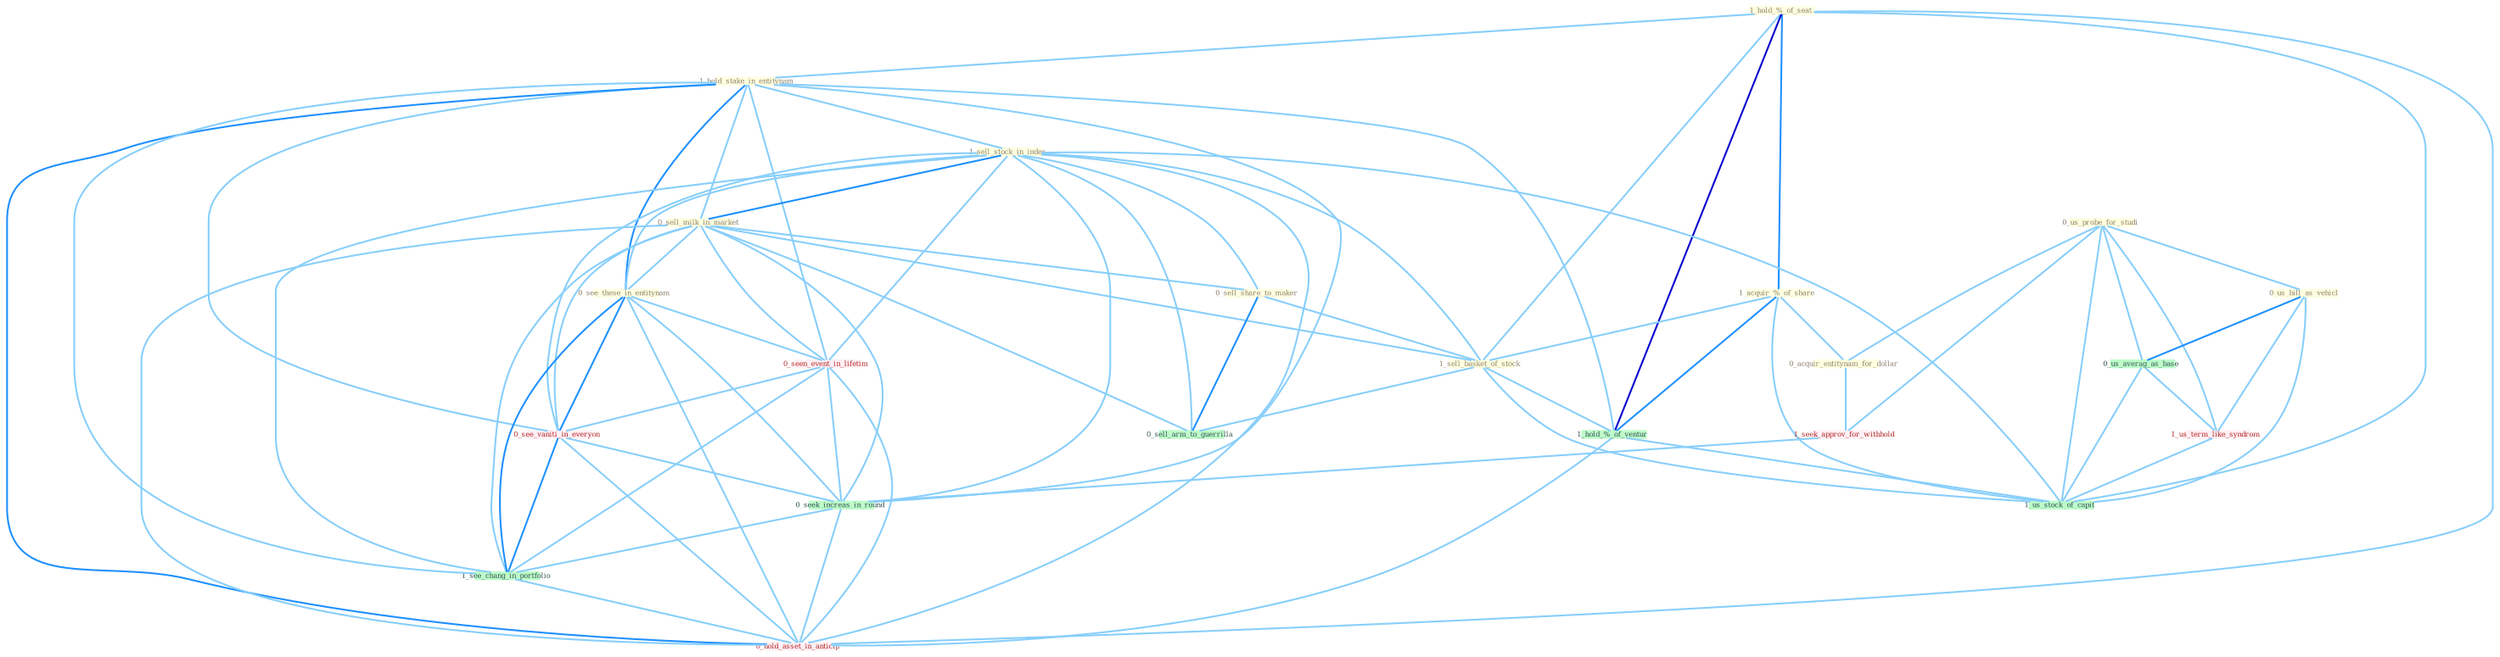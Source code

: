 Graph G{ 
    node
    [shape=polygon,style=filled,width=.5,height=.06,color="#BDFCC9",fixedsize=true,fontsize=4,
    fontcolor="#2f4f4f"];
    {node
    [color="#ffffe0", fontcolor="#8b7d6b"] "1_hold_%_of_seat " "1_acquir_%_of_share " "0_us_probe_for_studi " "0_us_bill_as_vehicl " "1_hold_stake_in_entitynam " "1_sell_stock_in_index " "0_sell_milk_in_market " "0_acquir_entitynam_for_dollar " "0_sell_share_to_maker " "0_see_these_in_entitynam " "1_sell_basket_of_stock "}
{node [color="#fff0f5", fontcolor="#b22222"] "0_seen_event_in_lifetim " "1_us_term_like_syndrom " "1_seek_approv_for_withhold " "0_see_vaniti_in_everyon " "0_hold_asset_in_anticip "}
edge [color="#B0E2FF"];

	"1_hold_%_of_seat " -- "1_acquir_%_of_share " [w="2", color="#1e90ff" , len=0.8];
	"1_hold_%_of_seat " -- "1_hold_stake_in_entitynam " [w="1", color="#87cefa" ];
	"1_hold_%_of_seat " -- "1_sell_basket_of_stock " [w="1", color="#87cefa" ];
	"1_hold_%_of_seat " -- "1_hold_%_of_ventur " [w="3", color="#0000cd" , len=0.6];
	"1_hold_%_of_seat " -- "1_us_stock_of_capit " [w="1", color="#87cefa" ];
	"1_hold_%_of_seat " -- "0_hold_asset_in_anticip " [w="1", color="#87cefa" ];
	"1_acquir_%_of_share " -- "0_acquir_entitynam_for_dollar " [w="1", color="#87cefa" ];
	"1_acquir_%_of_share " -- "1_sell_basket_of_stock " [w="1", color="#87cefa" ];
	"1_acquir_%_of_share " -- "1_hold_%_of_ventur " [w="2", color="#1e90ff" , len=0.8];
	"1_acquir_%_of_share " -- "1_us_stock_of_capit " [w="1", color="#87cefa" ];
	"0_us_probe_for_studi " -- "0_us_bill_as_vehicl " [w="1", color="#87cefa" ];
	"0_us_probe_for_studi " -- "0_acquir_entitynam_for_dollar " [w="1", color="#87cefa" ];
	"0_us_probe_for_studi " -- "0_us_averag_as_base " [w="1", color="#87cefa" ];
	"0_us_probe_for_studi " -- "1_us_term_like_syndrom " [w="1", color="#87cefa" ];
	"0_us_probe_for_studi " -- "1_seek_approv_for_withhold " [w="1", color="#87cefa" ];
	"0_us_probe_for_studi " -- "1_us_stock_of_capit " [w="1", color="#87cefa" ];
	"0_us_bill_as_vehicl " -- "0_us_averag_as_base " [w="2", color="#1e90ff" , len=0.8];
	"0_us_bill_as_vehicl " -- "1_us_term_like_syndrom " [w="1", color="#87cefa" ];
	"0_us_bill_as_vehicl " -- "1_us_stock_of_capit " [w="1", color="#87cefa" ];
	"1_hold_stake_in_entitynam " -- "1_sell_stock_in_index " [w="1", color="#87cefa" ];
	"1_hold_stake_in_entitynam " -- "0_sell_milk_in_market " [w="1", color="#87cefa" ];
	"1_hold_stake_in_entitynam " -- "0_see_these_in_entitynam " [w="2", color="#1e90ff" , len=0.8];
	"1_hold_stake_in_entitynam " -- "0_seen_event_in_lifetim " [w="1", color="#87cefa" ];
	"1_hold_stake_in_entitynam " -- "1_hold_%_of_ventur " [w="1", color="#87cefa" ];
	"1_hold_stake_in_entitynam " -- "0_see_vaniti_in_everyon " [w="1", color="#87cefa" ];
	"1_hold_stake_in_entitynam " -- "0_seek_increas_in_round " [w="1", color="#87cefa" ];
	"1_hold_stake_in_entitynam " -- "1_see_chang_in_portfolio " [w="1", color="#87cefa" ];
	"1_hold_stake_in_entitynam " -- "0_hold_asset_in_anticip " [w="2", color="#1e90ff" , len=0.8];
	"1_sell_stock_in_index " -- "0_sell_milk_in_market " [w="2", color="#1e90ff" , len=0.8];
	"1_sell_stock_in_index " -- "0_sell_share_to_maker " [w="1", color="#87cefa" ];
	"1_sell_stock_in_index " -- "0_see_these_in_entitynam " [w="1", color="#87cefa" ];
	"1_sell_stock_in_index " -- "1_sell_basket_of_stock " [w="1", color="#87cefa" ];
	"1_sell_stock_in_index " -- "0_seen_event_in_lifetim " [w="1", color="#87cefa" ];
	"1_sell_stock_in_index " -- "0_see_vaniti_in_everyon " [w="1", color="#87cefa" ];
	"1_sell_stock_in_index " -- "0_sell_arm_to_guerrilla " [w="1", color="#87cefa" ];
	"1_sell_stock_in_index " -- "0_seek_increas_in_round " [w="1", color="#87cefa" ];
	"1_sell_stock_in_index " -- "1_us_stock_of_capit " [w="1", color="#87cefa" ];
	"1_sell_stock_in_index " -- "1_see_chang_in_portfolio " [w="1", color="#87cefa" ];
	"1_sell_stock_in_index " -- "0_hold_asset_in_anticip " [w="1", color="#87cefa" ];
	"0_sell_milk_in_market " -- "0_sell_share_to_maker " [w="1", color="#87cefa" ];
	"0_sell_milk_in_market " -- "0_see_these_in_entitynam " [w="1", color="#87cefa" ];
	"0_sell_milk_in_market " -- "1_sell_basket_of_stock " [w="1", color="#87cefa" ];
	"0_sell_milk_in_market " -- "0_seen_event_in_lifetim " [w="1", color="#87cefa" ];
	"0_sell_milk_in_market " -- "0_see_vaniti_in_everyon " [w="1", color="#87cefa" ];
	"0_sell_milk_in_market " -- "0_sell_arm_to_guerrilla " [w="1", color="#87cefa" ];
	"0_sell_milk_in_market " -- "0_seek_increas_in_round " [w="1", color="#87cefa" ];
	"0_sell_milk_in_market " -- "1_see_chang_in_portfolio " [w="1", color="#87cefa" ];
	"0_sell_milk_in_market " -- "0_hold_asset_in_anticip " [w="1", color="#87cefa" ];
	"0_acquir_entitynam_for_dollar " -- "1_seek_approv_for_withhold " [w="1", color="#87cefa" ];
	"0_sell_share_to_maker " -- "1_sell_basket_of_stock " [w="1", color="#87cefa" ];
	"0_sell_share_to_maker " -- "0_sell_arm_to_guerrilla " [w="2", color="#1e90ff" , len=0.8];
	"0_see_these_in_entitynam " -- "0_seen_event_in_lifetim " [w="1", color="#87cefa" ];
	"0_see_these_in_entitynam " -- "0_see_vaniti_in_everyon " [w="2", color="#1e90ff" , len=0.8];
	"0_see_these_in_entitynam " -- "0_seek_increas_in_round " [w="1", color="#87cefa" ];
	"0_see_these_in_entitynam " -- "1_see_chang_in_portfolio " [w="2", color="#1e90ff" , len=0.8];
	"0_see_these_in_entitynam " -- "0_hold_asset_in_anticip " [w="1", color="#87cefa" ];
	"1_sell_basket_of_stock " -- "1_hold_%_of_ventur " [w="1", color="#87cefa" ];
	"1_sell_basket_of_stock " -- "0_sell_arm_to_guerrilla " [w="1", color="#87cefa" ];
	"1_sell_basket_of_stock " -- "1_us_stock_of_capit " [w="1", color="#87cefa" ];
	"0_seen_event_in_lifetim " -- "0_see_vaniti_in_everyon " [w="1", color="#87cefa" ];
	"0_seen_event_in_lifetim " -- "0_seek_increas_in_round " [w="1", color="#87cefa" ];
	"0_seen_event_in_lifetim " -- "1_see_chang_in_portfolio " [w="1", color="#87cefa" ];
	"0_seen_event_in_lifetim " -- "0_hold_asset_in_anticip " [w="1", color="#87cefa" ];
	"0_us_averag_as_base " -- "1_us_term_like_syndrom " [w="1", color="#87cefa" ];
	"0_us_averag_as_base " -- "1_us_stock_of_capit " [w="1", color="#87cefa" ];
	"1_us_term_like_syndrom " -- "1_us_stock_of_capit " [w="1", color="#87cefa" ];
	"1_seek_approv_for_withhold " -- "0_seek_increas_in_round " [w="1", color="#87cefa" ];
	"1_hold_%_of_ventur " -- "1_us_stock_of_capit " [w="1", color="#87cefa" ];
	"1_hold_%_of_ventur " -- "0_hold_asset_in_anticip " [w="1", color="#87cefa" ];
	"0_see_vaniti_in_everyon " -- "0_seek_increas_in_round " [w="1", color="#87cefa" ];
	"0_see_vaniti_in_everyon " -- "1_see_chang_in_portfolio " [w="2", color="#1e90ff" , len=0.8];
	"0_see_vaniti_in_everyon " -- "0_hold_asset_in_anticip " [w="1", color="#87cefa" ];
	"0_seek_increas_in_round " -- "1_see_chang_in_portfolio " [w="1", color="#87cefa" ];
	"0_seek_increas_in_round " -- "0_hold_asset_in_anticip " [w="1", color="#87cefa" ];
	"1_see_chang_in_portfolio " -- "0_hold_asset_in_anticip " [w="1", color="#87cefa" ];
}